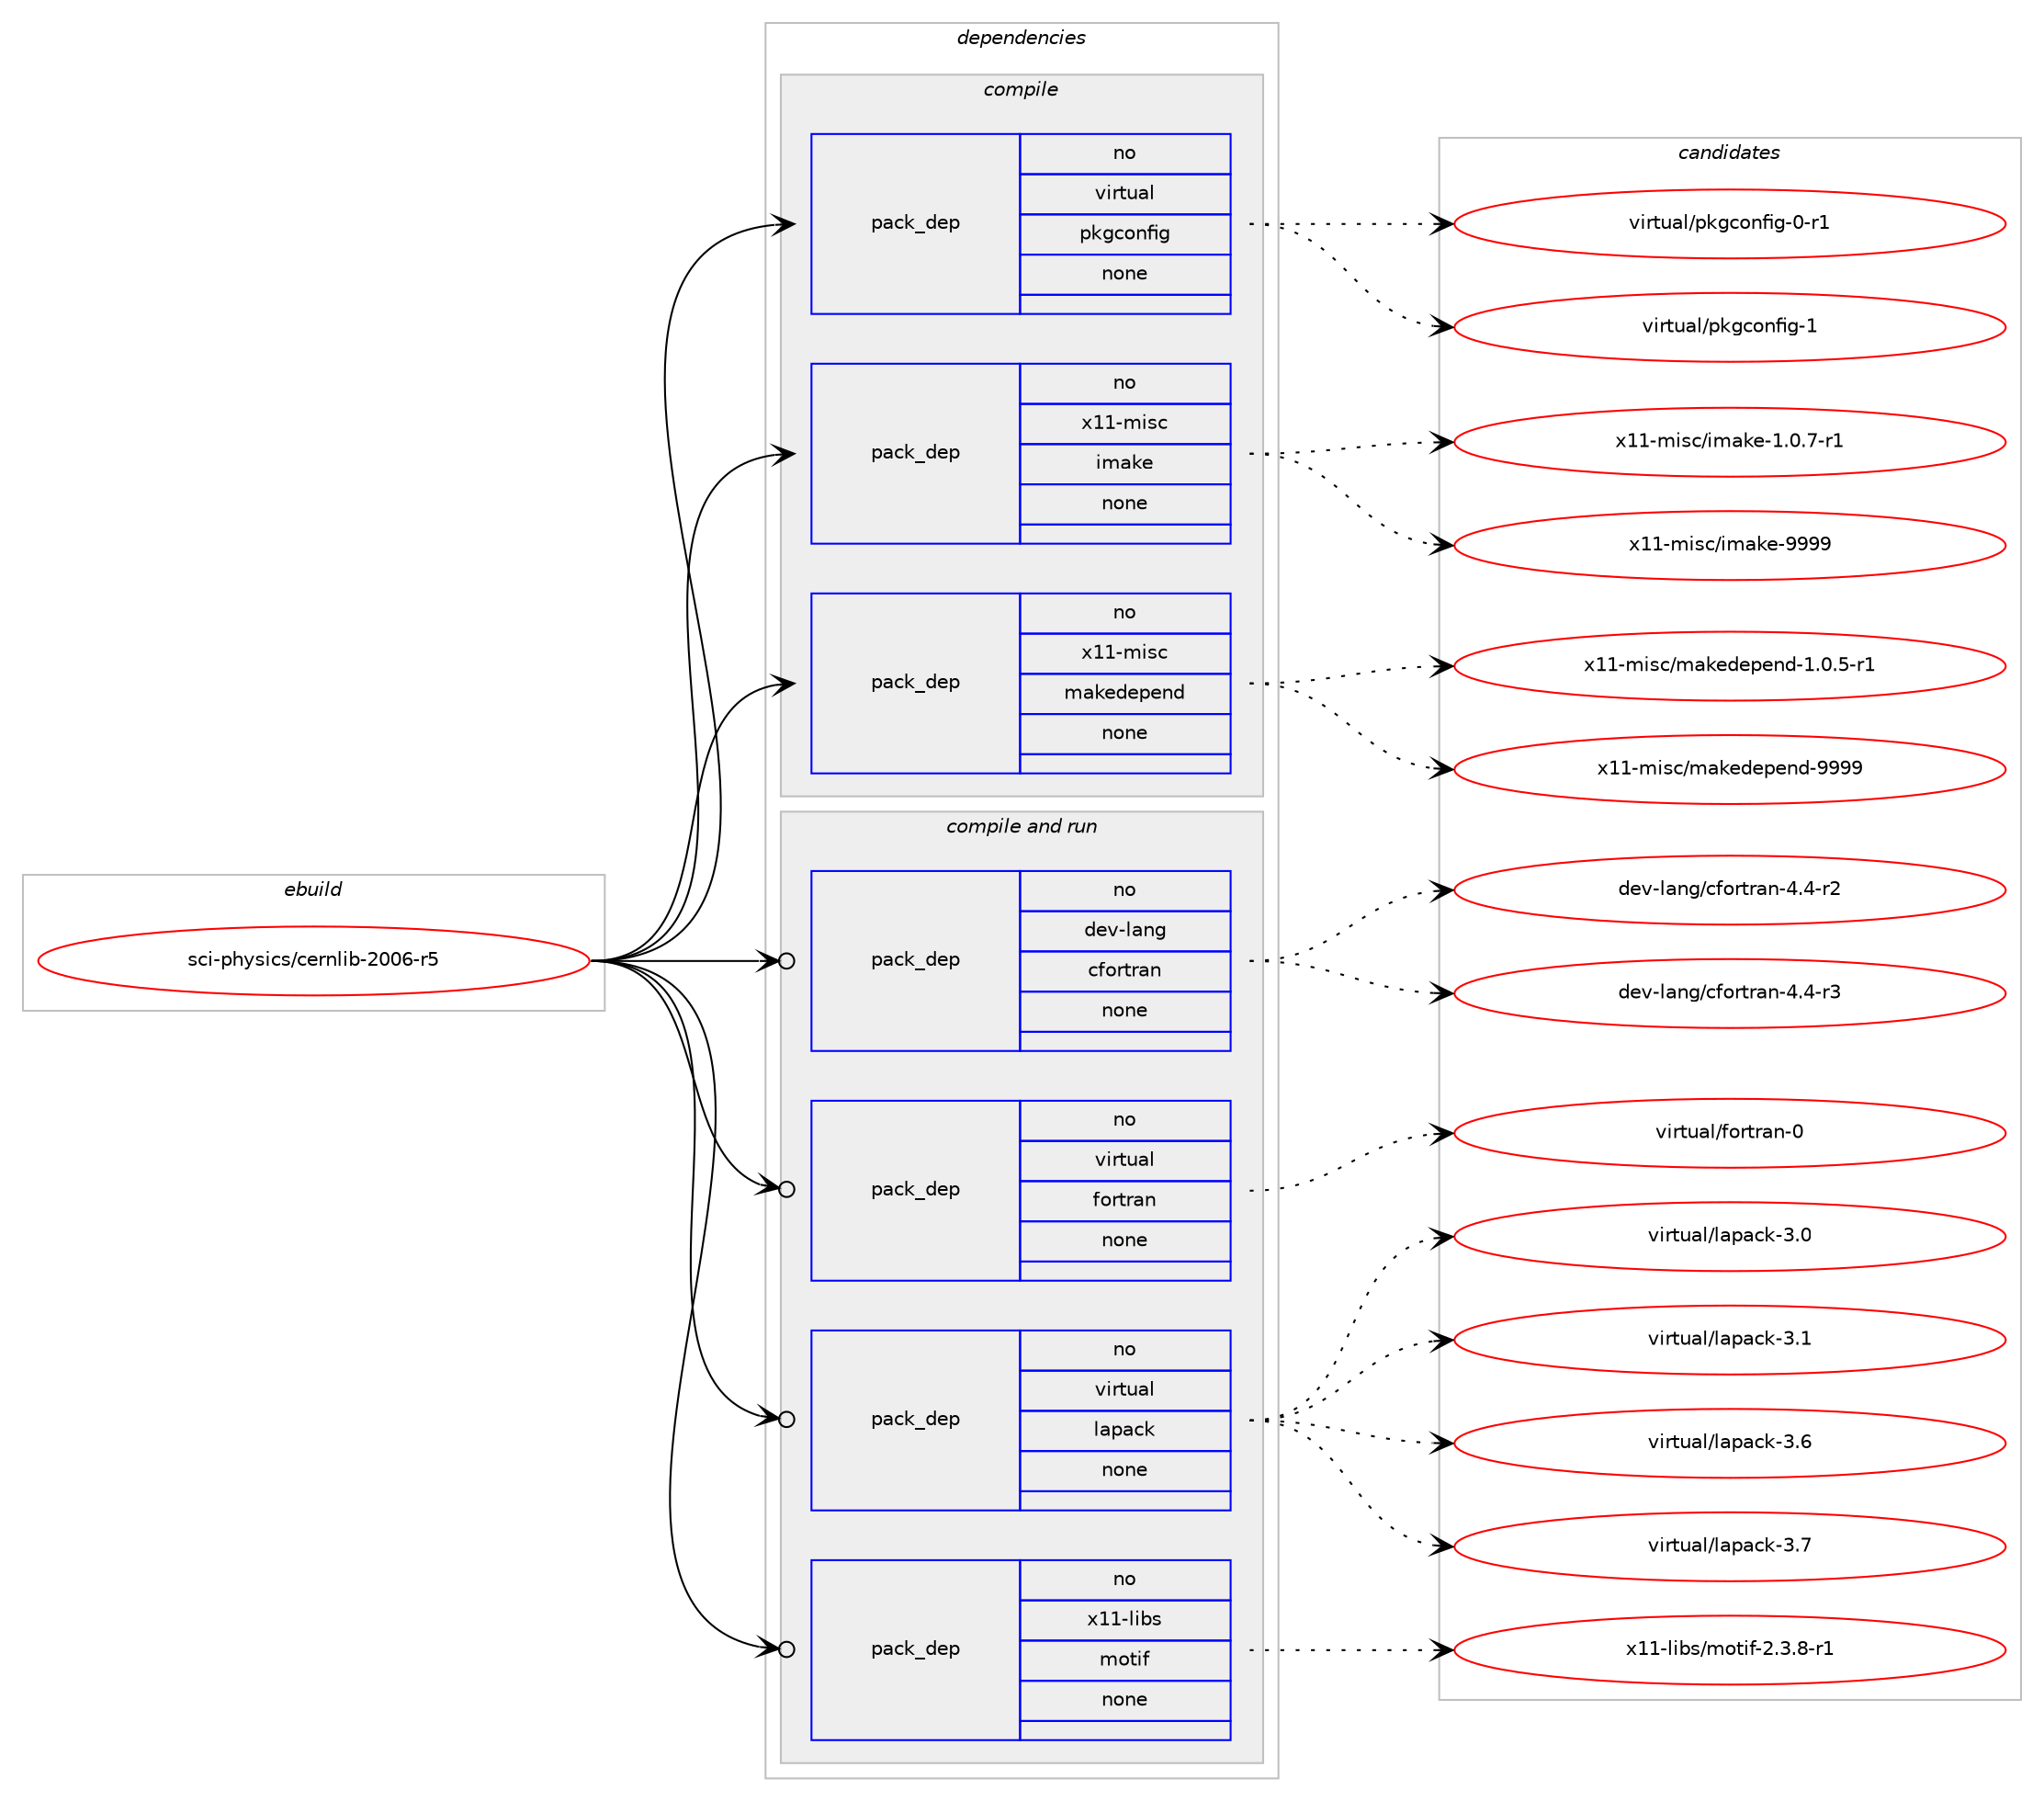digraph prolog {

# *************
# Graph options
# *************

newrank=true;
concentrate=true;
compound=true;
graph [rankdir=LR,fontname=Helvetica,fontsize=10,ranksep=1.5];#, ranksep=2.5, nodesep=0.2];
edge  [arrowhead=vee];
node  [fontname=Helvetica,fontsize=10];

# **********
# The ebuild
# **********

subgraph cluster_leftcol {
color=gray;
rank=same;
label=<<i>ebuild</i>>;
id [label="sci-physics/cernlib-2006-r5", color=red, width=4, href="../sci-physics/cernlib-2006-r5.svg"];
}

# ****************
# The dependencies
# ****************

subgraph cluster_midcol {
color=gray;
label=<<i>dependencies</i>>;
subgraph cluster_compile {
fillcolor="#eeeeee";
style=filled;
label=<<i>compile</i>>;
subgraph pack1217193 {
dependency1699963 [label=<<TABLE BORDER="0" CELLBORDER="1" CELLSPACING="0" CELLPADDING="4" WIDTH="220"><TR><TD ROWSPAN="6" CELLPADDING="30">pack_dep</TD></TR><TR><TD WIDTH="110">no</TD></TR><TR><TD>virtual</TD></TR><TR><TD>pkgconfig</TD></TR><TR><TD>none</TD></TR><TR><TD></TD></TR></TABLE>>, shape=none, color=blue];
}
id:e -> dependency1699963:w [weight=20,style="solid",arrowhead="vee"];
subgraph pack1217194 {
dependency1699964 [label=<<TABLE BORDER="0" CELLBORDER="1" CELLSPACING="0" CELLPADDING="4" WIDTH="220"><TR><TD ROWSPAN="6" CELLPADDING="30">pack_dep</TD></TR><TR><TD WIDTH="110">no</TD></TR><TR><TD>x11-misc</TD></TR><TR><TD>imake</TD></TR><TR><TD>none</TD></TR><TR><TD></TD></TR></TABLE>>, shape=none, color=blue];
}
id:e -> dependency1699964:w [weight=20,style="solid",arrowhead="vee"];
subgraph pack1217195 {
dependency1699965 [label=<<TABLE BORDER="0" CELLBORDER="1" CELLSPACING="0" CELLPADDING="4" WIDTH="220"><TR><TD ROWSPAN="6" CELLPADDING="30">pack_dep</TD></TR><TR><TD WIDTH="110">no</TD></TR><TR><TD>x11-misc</TD></TR><TR><TD>makedepend</TD></TR><TR><TD>none</TD></TR><TR><TD></TD></TR></TABLE>>, shape=none, color=blue];
}
id:e -> dependency1699965:w [weight=20,style="solid",arrowhead="vee"];
}
subgraph cluster_compileandrun {
fillcolor="#eeeeee";
style=filled;
label=<<i>compile and run</i>>;
subgraph pack1217196 {
dependency1699966 [label=<<TABLE BORDER="0" CELLBORDER="1" CELLSPACING="0" CELLPADDING="4" WIDTH="220"><TR><TD ROWSPAN="6" CELLPADDING="30">pack_dep</TD></TR><TR><TD WIDTH="110">no</TD></TR><TR><TD>dev-lang</TD></TR><TR><TD>cfortran</TD></TR><TR><TD>none</TD></TR><TR><TD></TD></TR></TABLE>>, shape=none, color=blue];
}
id:e -> dependency1699966:w [weight=20,style="solid",arrowhead="odotvee"];
subgraph pack1217197 {
dependency1699967 [label=<<TABLE BORDER="0" CELLBORDER="1" CELLSPACING="0" CELLPADDING="4" WIDTH="220"><TR><TD ROWSPAN="6" CELLPADDING="30">pack_dep</TD></TR><TR><TD WIDTH="110">no</TD></TR><TR><TD>virtual</TD></TR><TR><TD>fortran</TD></TR><TR><TD>none</TD></TR><TR><TD></TD></TR></TABLE>>, shape=none, color=blue];
}
id:e -> dependency1699967:w [weight=20,style="solid",arrowhead="odotvee"];
subgraph pack1217198 {
dependency1699968 [label=<<TABLE BORDER="0" CELLBORDER="1" CELLSPACING="0" CELLPADDING="4" WIDTH="220"><TR><TD ROWSPAN="6" CELLPADDING="30">pack_dep</TD></TR><TR><TD WIDTH="110">no</TD></TR><TR><TD>virtual</TD></TR><TR><TD>lapack</TD></TR><TR><TD>none</TD></TR><TR><TD></TD></TR></TABLE>>, shape=none, color=blue];
}
id:e -> dependency1699968:w [weight=20,style="solid",arrowhead="odotvee"];
subgraph pack1217199 {
dependency1699969 [label=<<TABLE BORDER="0" CELLBORDER="1" CELLSPACING="0" CELLPADDING="4" WIDTH="220"><TR><TD ROWSPAN="6" CELLPADDING="30">pack_dep</TD></TR><TR><TD WIDTH="110">no</TD></TR><TR><TD>x11-libs</TD></TR><TR><TD>motif</TD></TR><TR><TD>none</TD></TR><TR><TD></TD></TR></TABLE>>, shape=none, color=blue];
}
id:e -> dependency1699969:w [weight=20,style="solid",arrowhead="odotvee"];
}
subgraph cluster_run {
fillcolor="#eeeeee";
style=filled;
label=<<i>run</i>>;
}
}

# **************
# The candidates
# **************

subgraph cluster_choices {
rank=same;
color=gray;
label=<<i>candidates</i>>;

subgraph choice1217193 {
color=black;
nodesep=1;
choice11810511411611797108471121071039911111010210510345484511449 [label="virtual/pkgconfig-0-r1", color=red, width=4,href="../virtual/pkgconfig-0-r1.svg"];
choice1181051141161179710847112107103991111101021051034549 [label="virtual/pkgconfig-1", color=red, width=4,href="../virtual/pkgconfig-1.svg"];
dependency1699963:e -> choice11810511411611797108471121071039911111010210510345484511449:w [style=dotted,weight="100"];
dependency1699963:e -> choice1181051141161179710847112107103991111101021051034549:w [style=dotted,weight="100"];
}
subgraph choice1217194 {
color=black;
nodesep=1;
choice1204949451091051159947105109971071014549464846554511449 [label="x11-misc/imake-1.0.7-r1", color=red, width=4,href="../x11-misc/imake-1.0.7-r1.svg"];
choice1204949451091051159947105109971071014557575757 [label="x11-misc/imake-9999", color=red, width=4,href="../x11-misc/imake-9999.svg"];
dependency1699964:e -> choice1204949451091051159947105109971071014549464846554511449:w [style=dotted,weight="100"];
dependency1699964:e -> choice1204949451091051159947105109971071014557575757:w [style=dotted,weight="100"];
}
subgraph choice1217195 {
color=black;
nodesep=1;
choice1204949451091051159947109971071011001011121011101004549464846534511449 [label="x11-misc/makedepend-1.0.5-r1", color=red, width=4,href="../x11-misc/makedepend-1.0.5-r1.svg"];
choice1204949451091051159947109971071011001011121011101004557575757 [label="x11-misc/makedepend-9999", color=red, width=4,href="../x11-misc/makedepend-9999.svg"];
dependency1699965:e -> choice1204949451091051159947109971071011001011121011101004549464846534511449:w [style=dotted,weight="100"];
dependency1699965:e -> choice1204949451091051159947109971071011001011121011101004557575757:w [style=dotted,weight="100"];
}
subgraph choice1217196 {
color=black;
nodesep=1;
choice1001011184510897110103479910211111411611497110455246524511450 [label="dev-lang/cfortran-4.4-r2", color=red, width=4,href="../dev-lang/cfortran-4.4-r2.svg"];
choice1001011184510897110103479910211111411611497110455246524511451 [label="dev-lang/cfortran-4.4-r3", color=red, width=4,href="../dev-lang/cfortran-4.4-r3.svg"];
dependency1699966:e -> choice1001011184510897110103479910211111411611497110455246524511450:w [style=dotted,weight="100"];
dependency1699966:e -> choice1001011184510897110103479910211111411611497110455246524511451:w [style=dotted,weight="100"];
}
subgraph choice1217197 {
color=black;
nodesep=1;
choice1181051141161179710847102111114116114971104548 [label="virtual/fortran-0", color=red, width=4,href="../virtual/fortran-0.svg"];
dependency1699967:e -> choice1181051141161179710847102111114116114971104548:w [style=dotted,weight="100"];
}
subgraph choice1217198 {
color=black;
nodesep=1;
choice118105114116117971084710897112979910745514648 [label="virtual/lapack-3.0", color=red, width=4,href="../virtual/lapack-3.0.svg"];
choice118105114116117971084710897112979910745514649 [label="virtual/lapack-3.1", color=red, width=4,href="../virtual/lapack-3.1.svg"];
choice118105114116117971084710897112979910745514654 [label="virtual/lapack-3.6", color=red, width=4,href="../virtual/lapack-3.6.svg"];
choice118105114116117971084710897112979910745514655 [label="virtual/lapack-3.7", color=red, width=4,href="../virtual/lapack-3.7.svg"];
dependency1699968:e -> choice118105114116117971084710897112979910745514648:w [style=dotted,weight="100"];
dependency1699968:e -> choice118105114116117971084710897112979910745514649:w [style=dotted,weight="100"];
dependency1699968:e -> choice118105114116117971084710897112979910745514654:w [style=dotted,weight="100"];
dependency1699968:e -> choice118105114116117971084710897112979910745514655:w [style=dotted,weight="100"];
}
subgraph choice1217199 {
color=black;
nodesep=1;
choice12049494510810598115471091111161051024550465146564511449 [label="x11-libs/motif-2.3.8-r1", color=red, width=4,href="../x11-libs/motif-2.3.8-r1.svg"];
dependency1699969:e -> choice12049494510810598115471091111161051024550465146564511449:w [style=dotted,weight="100"];
}
}

}
